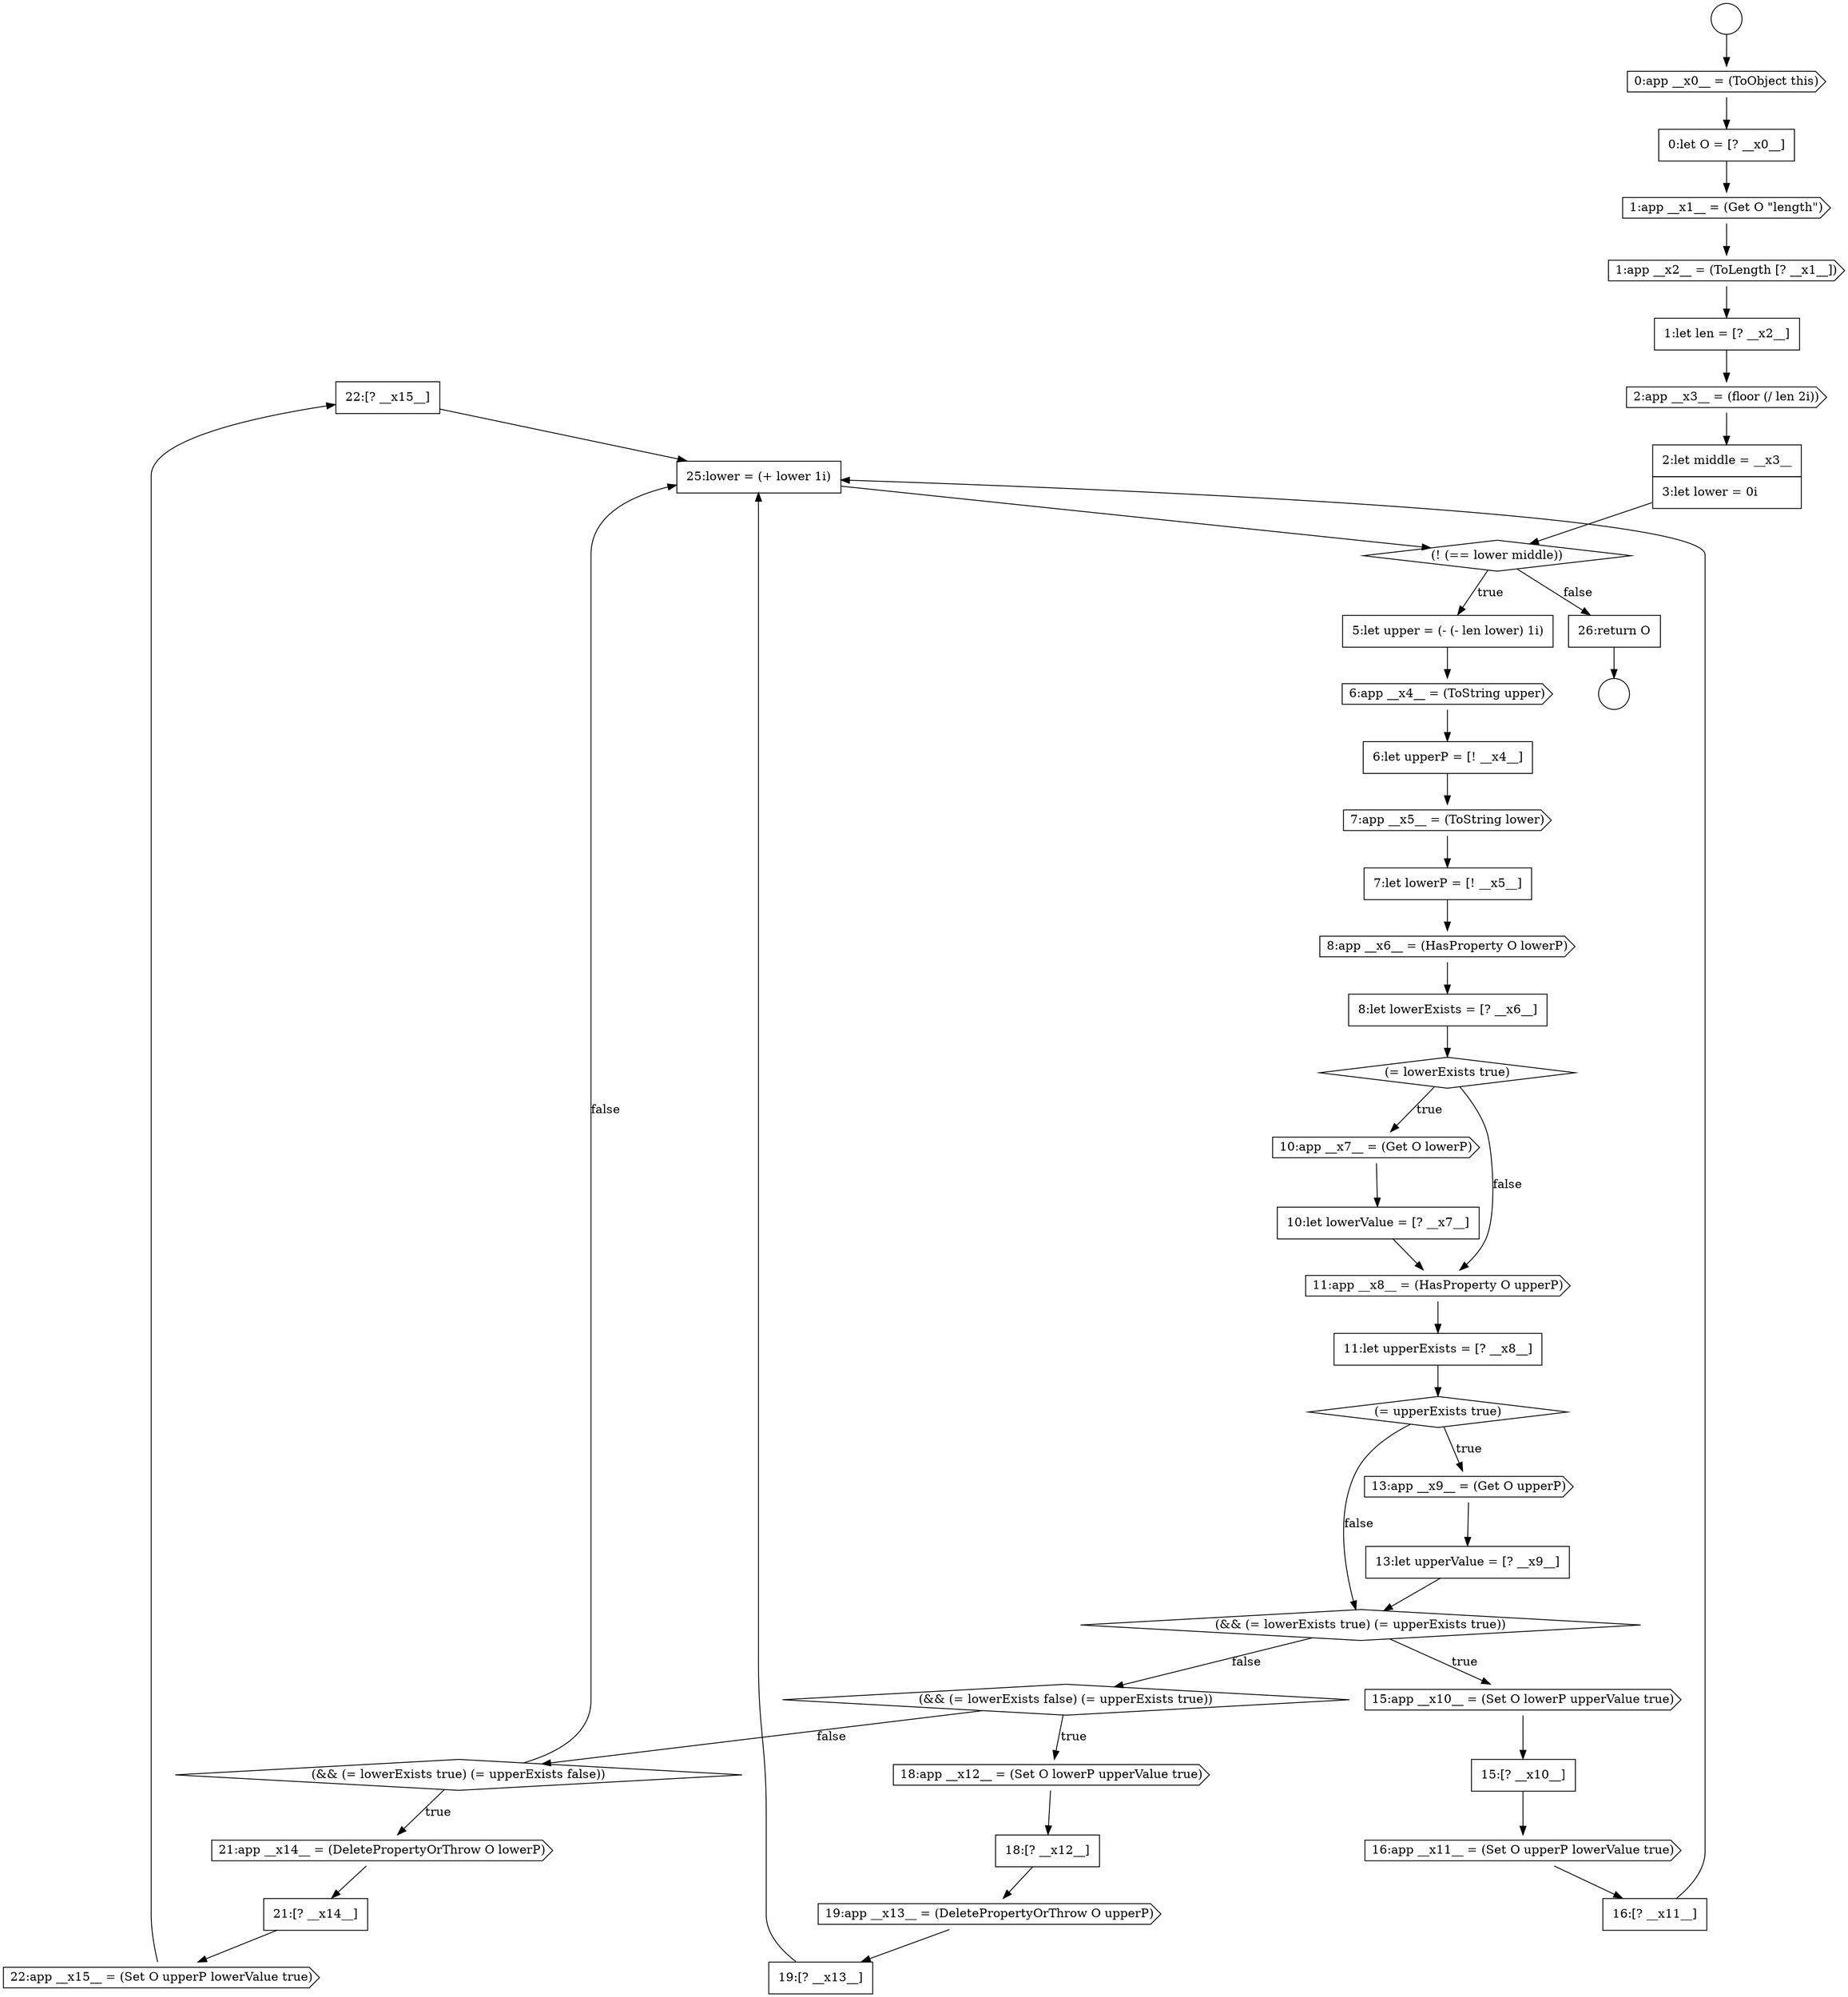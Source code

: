 digraph {
  node13933 [shape=none, margin=0, label=<<font color="black">
    <table border="0" cellborder="1" cellspacing="0" cellpadding="10">
      <tr><td align="left">22:[? __x15__]</td></tr>
    </table>
  </font>> color="black" fillcolor="white" style=filled]
  node13918 [shape=none, margin=0, label=<<font color="black">
    <table border="0" cellborder="1" cellspacing="0" cellpadding="10">
      <tr><td align="left">13:let upperValue = [? __x9__]</td></tr>
    </table>
  </font>> color="black" fillcolor="white" style=filled]
  node13901 [shape=cds, label=<<font color="black">2:app __x3__ = (floor (/ len 2i))</font>> color="black" fillcolor="white" style=filled]
  node13906 [shape=none, margin=0, label=<<font color="black">
    <table border="0" cellborder="1" cellspacing="0" cellpadding="10">
      <tr><td align="left">6:let upperP = [! __x4__]</td></tr>
    </table>
  </font>> color="black" fillcolor="white" style=filled]
  node13910 [shape=none, margin=0, label=<<font color="black">
    <table border="0" cellborder="1" cellspacing="0" cellpadding="10">
      <tr><td align="left">8:let lowerExists = [? __x6__]</td></tr>
    </table>
  </font>> color="black" fillcolor="white" style=filled]
  node13914 [shape=cds, label=<<font color="black">11:app __x8__ = (HasProperty O upperP)</font>> color="black" fillcolor="white" style=filled]
  node13917 [shape=cds, label=<<font color="black">13:app __x9__ = (Get O upperP)</font>> color="black" fillcolor="white" style=filled]
  node13924 [shape=diamond, label=<<font color="black">(&amp;&amp; (= lowerExists false) (= upperExists true))</font>> color="black" fillcolor="white" style=filled]
  node13928 [shape=none, margin=0, label=<<font color="black">
    <table border="0" cellborder="1" cellspacing="0" cellpadding="10">
      <tr><td align="left">19:[? __x13__]</td></tr>
    </table>
  </font>> color="black" fillcolor="white" style=filled]
  node13932 [shape=cds, label=<<font color="black">22:app __x15__ = (Set O upperP lowerValue true)</font>> color="black" fillcolor="white" style=filled]
  node13930 [shape=cds, label=<<font color="black">21:app __x14__ = (DeletePropertyOrThrow O lowerP)</font>> color="black" fillcolor="white" style=filled]
  node13925 [shape=cds, label=<<font color="black">18:app __x12__ = (Set O lowerP upperValue true)</font>> color="black" fillcolor="white" style=filled]
  node13897 [shape=none, margin=0, label=<<font color="black">
    <table border="0" cellborder="1" cellspacing="0" cellpadding="10">
      <tr><td align="left">0:let O = [? __x0__]</td></tr>
    </table>
  </font>> color="black" fillcolor="white" style=filled]
  node13934 [shape=none, margin=0, label=<<font color="black">
    <table border="0" cellborder="1" cellspacing="0" cellpadding="10">
      <tr><td align="left">25:lower = (+ lower 1i)</td></tr>
    </table>
  </font>> color="black" fillcolor="white" style=filled]
  node13905 [shape=cds, label=<<font color="black">6:app __x4__ = (ToString upper)</font>> color="black" fillcolor="white" style=filled]
  node13926 [shape=none, margin=0, label=<<font color="black">
    <table border="0" cellborder="1" cellspacing="0" cellpadding="10">
      <tr><td align="left">18:[? __x12__]</td></tr>
    </table>
  </font>> color="black" fillcolor="white" style=filled]
  node13922 [shape=cds, label=<<font color="black">16:app __x11__ = (Set O upperP lowerValue true)</font>> color="black" fillcolor="white" style=filled]
  node13915 [shape=none, margin=0, label=<<font color="black">
    <table border="0" cellborder="1" cellspacing="0" cellpadding="10">
      <tr><td align="left">11:let upperExists = [? __x8__]</td></tr>
    </table>
  </font>> color="black" fillcolor="white" style=filled]
  node13923 [shape=none, margin=0, label=<<font color="black">
    <table border="0" cellborder="1" cellspacing="0" cellpadding="10">
      <tr><td align="left">16:[? __x11__]</td></tr>
    </table>
  </font>> color="black" fillcolor="white" style=filled]
  node13927 [shape=cds, label=<<font color="black">19:app __x13__ = (DeletePropertyOrThrow O upperP)</font>> color="black" fillcolor="white" style=filled]
  node13895 [shape=circle label=" " color="black" fillcolor="white" style=filled]
  node13904 [shape=none, margin=0, label=<<font color="black">
    <table border="0" cellborder="1" cellspacing="0" cellpadding="10">
      <tr><td align="left">5:let upper = (- (- len lower) 1i)</td></tr>
    </table>
  </font>> color="black" fillcolor="white" style=filled]
  node13899 [shape=cds, label=<<font color="black">1:app __x2__ = (ToLength [? __x1__])</font>> color="black" fillcolor="white" style=filled]
  node13900 [shape=none, margin=0, label=<<font color="black">
    <table border="0" cellborder="1" cellspacing="0" cellpadding="10">
      <tr><td align="left">1:let len = [? __x2__]</td></tr>
    </table>
  </font>> color="black" fillcolor="white" style=filled]
  node13911 [shape=diamond, label=<<font color="black">(= lowerExists true)</font>> color="black" fillcolor="white" style=filled]
  node13896 [shape=cds, label=<<font color="black">0:app __x0__ = (ToObject this)</font>> color="black" fillcolor="white" style=filled]
  node13907 [shape=cds, label=<<font color="black">7:app __x5__ = (ToString lower)</font>> color="black" fillcolor="white" style=filled]
  node13913 [shape=none, margin=0, label=<<font color="black">
    <table border="0" cellborder="1" cellspacing="0" cellpadding="10">
      <tr><td align="left">10:let lowerValue = [? __x7__]</td></tr>
    </table>
  </font>> color="black" fillcolor="white" style=filled]
  node13898 [shape=cds, label=<<font color="black">1:app __x1__ = (Get O &quot;length&quot;)</font>> color="black" fillcolor="white" style=filled]
  node13920 [shape=cds, label=<<font color="black">15:app __x10__ = (Set O lowerP upperValue true)</font>> color="black" fillcolor="white" style=filled]
  node13908 [shape=none, margin=0, label=<<font color="black">
    <table border="0" cellborder="1" cellspacing="0" cellpadding="10">
      <tr><td align="left">7:let lowerP = [! __x5__]</td></tr>
    </table>
  </font>> color="black" fillcolor="white" style=filled]
  node13935 [shape=none, margin=0, label=<<font color="black">
    <table border="0" cellborder="1" cellspacing="0" cellpadding="10">
      <tr><td align="left">26:return O</td></tr>
    </table>
  </font>> color="black" fillcolor="white" style=filled]
  node13903 [shape=diamond, label=<<font color="black">(! (== lower middle))</font>> color="black" fillcolor="white" style=filled]
  node13921 [shape=none, margin=0, label=<<font color="black">
    <table border="0" cellborder="1" cellspacing="0" cellpadding="10">
      <tr><td align="left">15:[? __x10__]</td></tr>
    </table>
  </font>> color="black" fillcolor="white" style=filled]
  node13916 [shape=diamond, label=<<font color="black">(= upperExists true)</font>> color="black" fillcolor="white" style=filled]
  node13912 [shape=cds, label=<<font color="black">10:app __x7__ = (Get O lowerP)</font>> color="black" fillcolor="white" style=filled]
  node13931 [shape=none, margin=0, label=<<font color="black">
    <table border="0" cellborder="1" cellspacing="0" cellpadding="10">
      <tr><td align="left">21:[? __x14__]</td></tr>
    </table>
  </font>> color="black" fillcolor="white" style=filled]
  node13919 [shape=diamond, label=<<font color="black">(&amp;&amp; (= lowerExists true) (= upperExists true))</font>> color="black" fillcolor="white" style=filled]
  node13902 [shape=none, margin=0, label=<<font color="black">
    <table border="0" cellborder="1" cellspacing="0" cellpadding="10">
      <tr><td align="left">2:let middle = __x3__</td></tr>
      <tr><td align="left">3:let lower = 0i</td></tr>
    </table>
  </font>> color="black" fillcolor="white" style=filled]
  node13929 [shape=diamond, label=<<font color="black">(&amp;&amp; (= lowerExists true) (= upperExists false))</font>> color="black" fillcolor="white" style=filled]
  node13894 [shape=circle label=" " color="black" fillcolor="white" style=filled]
  node13909 [shape=cds, label=<<font color="black">8:app __x6__ = (HasProperty O lowerP)</font>> color="black" fillcolor="white" style=filled]
  node13932 -> node13933 [ color="black"]
  node13926 -> node13927 [ color="black"]
  node13908 -> node13909 [ color="black"]
  node13921 -> node13922 [ color="black"]
  node13898 -> node13899 [ color="black"]
  node13900 -> node13901 [ color="black"]
  node13917 -> node13918 [ color="black"]
  node13912 -> node13913 [ color="black"]
  node13922 -> node13923 [ color="black"]
  node13911 -> node13912 [label=<<font color="black">true</font>> color="black"]
  node13911 -> node13914 [label=<<font color="black">false</font>> color="black"]
  node13899 -> node13900 [ color="black"]
  node13916 -> node13917 [label=<<font color="black">true</font>> color="black"]
  node13916 -> node13919 [label=<<font color="black">false</font>> color="black"]
  node13923 -> node13934 [ color="black"]
  node13920 -> node13921 [ color="black"]
  node13896 -> node13897 [ color="black"]
  node13929 -> node13930 [label=<<font color="black">true</font>> color="black"]
  node13929 -> node13934 [label=<<font color="black">false</font>> color="black"]
  node13894 -> node13896 [ color="black"]
  node13930 -> node13931 [ color="black"]
  node13906 -> node13907 [ color="black"]
  node13897 -> node13898 [ color="black"]
  node13903 -> node13904 [label=<<font color="black">true</font>> color="black"]
  node13903 -> node13935 [label=<<font color="black">false</font>> color="black"]
  node13925 -> node13926 [ color="black"]
  node13918 -> node13919 [ color="black"]
  node13907 -> node13908 [ color="black"]
  node13915 -> node13916 [ color="black"]
  node13927 -> node13928 [ color="black"]
  node13931 -> node13932 [ color="black"]
  node13935 -> node13895 [ color="black"]
  node13924 -> node13925 [label=<<font color="black">true</font>> color="black"]
  node13924 -> node13929 [label=<<font color="black">false</font>> color="black"]
  node13901 -> node13902 [ color="black"]
  node13913 -> node13914 [ color="black"]
  node13904 -> node13905 [ color="black"]
  node13928 -> node13934 [ color="black"]
  node13909 -> node13910 [ color="black"]
  node13919 -> node13920 [label=<<font color="black">true</font>> color="black"]
  node13919 -> node13924 [label=<<font color="black">false</font>> color="black"]
  node13914 -> node13915 [ color="black"]
  node13910 -> node13911 [ color="black"]
  node13934 -> node13903 [ color="black"]
  node13902 -> node13903 [ color="black"]
  node13905 -> node13906 [ color="black"]
  node13933 -> node13934 [ color="black"]
}
